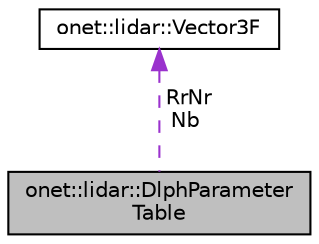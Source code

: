 digraph "onet::lidar::DlphParameterTable"
{
 // LATEX_PDF_SIZE
  edge [fontname="Helvetica",fontsize="10",labelfontname="Helvetica",labelfontsize="10"];
  node [fontname="Helvetica",fontsize="10",shape=record];
  Node1 [label="onet::lidar::DlphParameter\lTable",height=0.2,width=0.4,color="black", fillcolor="grey75", style="filled", fontcolor="black",tooltip="The DlphParameterTable struct It is used to record some pre-calculated data to make raw-data-parsing ..."];
  Node2 -> Node1 [dir="back",color="darkorchid3",fontsize="10",style="dashed",label=" RrNr\nNb" ,fontname="Helvetica"];
  Node2 [label="onet::lidar::Vector3F",height=0.2,width=0.4,color="black", fillcolor="white", style="filled",URL="$structonet_1_1lidar_1_1Vector3F.html",tooltip=" "];
}
